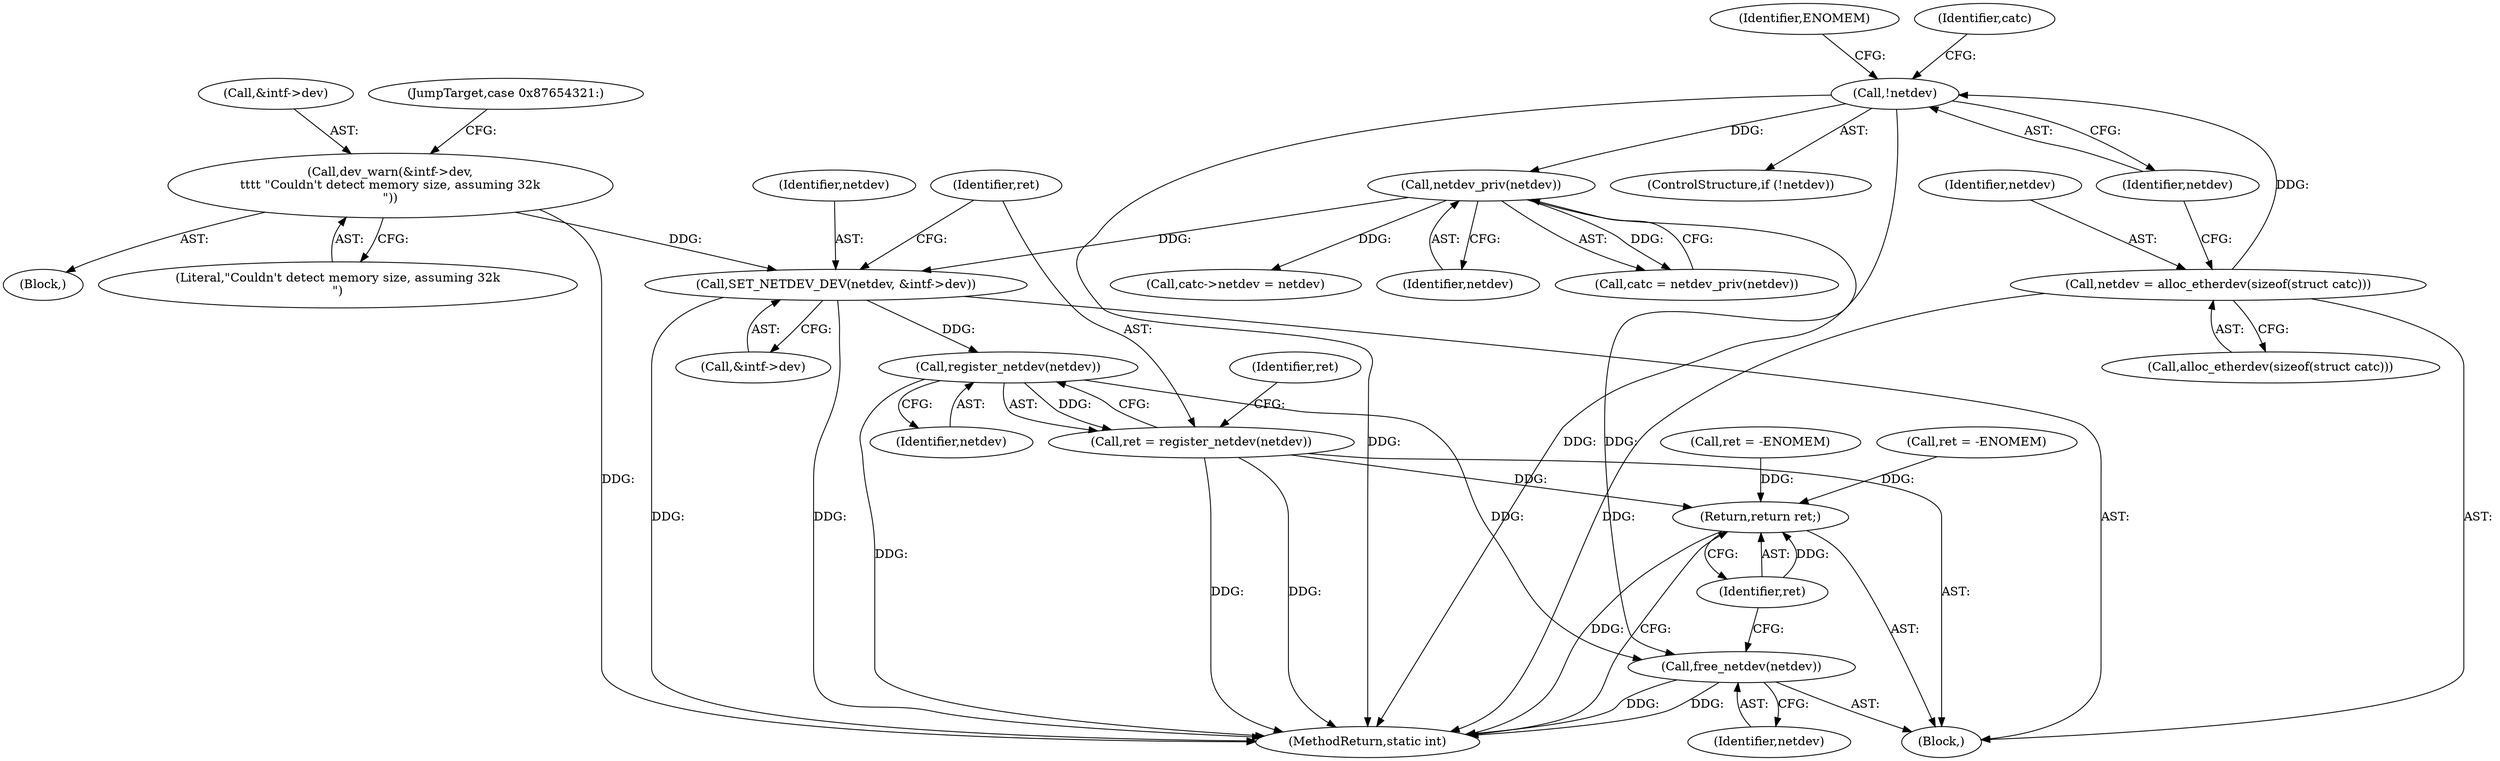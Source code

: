 digraph "0_linux_2d6a0e9de03ee658a9adc3bfb2f0ca55dff1e478@pointer" {
"1000620" [label="(Call,SET_NETDEV_DEV(netdev, &intf->dev))"];
"1000153" [label="(Call,netdev_priv(netdev))"];
"1000146" [label="(Call,!netdev)"];
"1000140" [label="(Call,netdev = alloc_etherdev(sizeof(struct catc)))"];
"1000449" [label="(Call,dev_warn(&intf->dev,\n\t\t\t\t \"Couldn't detect memory size, assuming 32k\n\"))"];
"1000628" [label="(Call,register_netdev(netdev))"];
"1000626" [label="(Call,ret = register_netdev(netdev))"];
"1000658" [label="(Return,return ret;)"];
"1000656" [label="(Call,free_netdev(netdev))"];
"1000150" [label="(Identifier,ENOMEM)"];
"1000403" [label="(Call,ret = -ENOMEM)"];
"1000629" [label="(Identifier,netdev)"];
"1000622" [label="(Call,&intf->dev)"];
"1000656" [label="(Call,free_netdev(netdev))"];
"1000141" [label="(Identifier,netdev)"];
"1000151" [label="(Call,catc = netdev_priv(netdev))"];
"1000147" [label="(Identifier,netdev)"];
"1000153" [label="(Call,netdev_priv(netdev))"];
"1000146" [label="(Call,!netdev)"];
"1000450" [label="(Call,&intf->dev)"];
"1000268" [label="(Call,ret = -ENOMEM)"];
"1000621" [label="(Identifier,netdev)"];
"1000449" [label="(Call,dev_warn(&intf->dev,\n\t\t\t\t \"Couldn't detect memory size, assuming 32k\n\"))"];
"1000659" [label="(Identifier,ret)"];
"1000660" [label="(MethodReturn,static int)"];
"1000627" [label="(Identifier,ret)"];
"1000152" [label="(Identifier,catc)"];
"1000620" [label="(Call,SET_NETDEV_DEV(netdev, &intf->dev))"];
"1000177" [label="(Call,catc->netdev = netdev)"];
"1000657" [label="(Identifier,netdev)"];
"1000626" [label="(Call,ret = register_netdev(netdev))"];
"1000104" [label="(Block,)"];
"1000658" [label="(Return,return ret;)"];
"1000454" [label="(Literal,\"Couldn't detect memory size, assuming 32k\n\")"];
"1000628" [label="(Call,register_netdev(netdev))"];
"1000434" [label="(Block,)"];
"1000455" [label="(JumpTarget,case 0x87654321:)"];
"1000145" [label="(ControlStructure,if (!netdev))"];
"1000154" [label="(Identifier,netdev)"];
"1000140" [label="(Call,netdev = alloc_etherdev(sizeof(struct catc)))"];
"1000142" [label="(Call,alloc_etherdev(sizeof(struct catc)))"];
"1000631" [label="(Identifier,ret)"];
"1000620" -> "1000104"  [label="AST: "];
"1000620" -> "1000622"  [label="CFG: "];
"1000621" -> "1000620"  [label="AST: "];
"1000622" -> "1000620"  [label="AST: "];
"1000627" -> "1000620"  [label="CFG: "];
"1000620" -> "1000660"  [label="DDG: "];
"1000620" -> "1000660"  [label="DDG: "];
"1000153" -> "1000620"  [label="DDG: "];
"1000449" -> "1000620"  [label="DDG: "];
"1000620" -> "1000628"  [label="DDG: "];
"1000153" -> "1000151"  [label="AST: "];
"1000153" -> "1000154"  [label="CFG: "];
"1000154" -> "1000153"  [label="AST: "];
"1000151" -> "1000153"  [label="CFG: "];
"1000153" -> "1000151"  [label="DDG: "];
"1000146" -> "1000153"  [label="DDG: "];
"1000153" -> "1000177"  [label="DDG: "];
"1000153" -> "1000656"  [label="DDG: "];
"1000146" -> "1000145"  [label="AST: "];
"1000146" -> "1000147"  [label="CFG: "];
"1000147" -> "1000146"  [label="AST: "];
"1000150" -> "1000146"  [label="CFG: "];
"1000152" -> "1000146"  [label="CFG: "];
"1000146" -> "1000660"  [label="DDG: "];
"1000146" -> "1000660"  [label="DDG: "];
"1000140" -> "1000146"  [label="DDG: "];
"1000140" -> "1000104"  [label="AST: "];
"1000140" -> "1000142"  [label="CFG: "];
"1000141" -> "1000140"  [label="AST: "];
"1000142" -> "1000140"  [label="AST: "];
"1000147" -> "1000140"  [label="CFG: "];
"1000140" -> "1000660"  [label="DDG: "];
"1000449" -> "1000434"  [label="AST: "];
"1000449" -> "1000454"  [label="CFG: "];
"1000450" -> "1000449"  [label="AST: "];
"1000454" -> "1000449"  [label="AST: "];
"1000455" -> "1000449"  [label="CFG: "];
"1000449" -> "1000660"  [label="DDG: "];
"1000628" -> "1000626"  [label="AST: "];
"1000628" -> "1000629"  [label="CFG: "];
"1000629" -> "1000628"  [label="AST: "];
"1000626" -> "1000628"  [label="CFG: "];
"1000628" -> "1000660"  [label="DDG: "];
"1000628" -> "1000626"  [label="DDG: "];
"1000628" -> "1000656"  [label="DDG: "];
"1000626" -> "1000104"  [label="AST: "];
"1000627" -> "1000626"  [label="AST: "];
"1000631" -> "1000626"  [label="CFG: "];
"1000626" -> "1000660"  [label="DDG: "];
"1000626" -> "1000660"  [label="DDG: "];
"1000626" -> "1000658"  [label="DDG: "];
"1000658" -> "1000104"  [label="AST: "];
"1000658" -> "1000659"  [label="CFG: "];
"1000659" -> "1000658"  [label="AST: "];
"1000660" -> "1000658"  [label="CFG: "];
"1000658" -> "1000660"  [label="DDG: "];
"1000659" -> "1000658"  [label="DDG: "];
"1000403" -> "1000658"  [label="DDG: "];
"1000268" -> "1000658"  [label="DDG: "];
"1000656" -> "1000104"  [label="AST: "];
"1000656" -> "1000657"  [label="CFG: "];
"1000657" -> "1000656"  [label="AST: "];
"1000659" -> "1000656"  [label="CFG: "];
"1000656" -> "1000660"  [label="DDG: "];
"1000656" -> "1000660"  [label="DDG: "];
}
